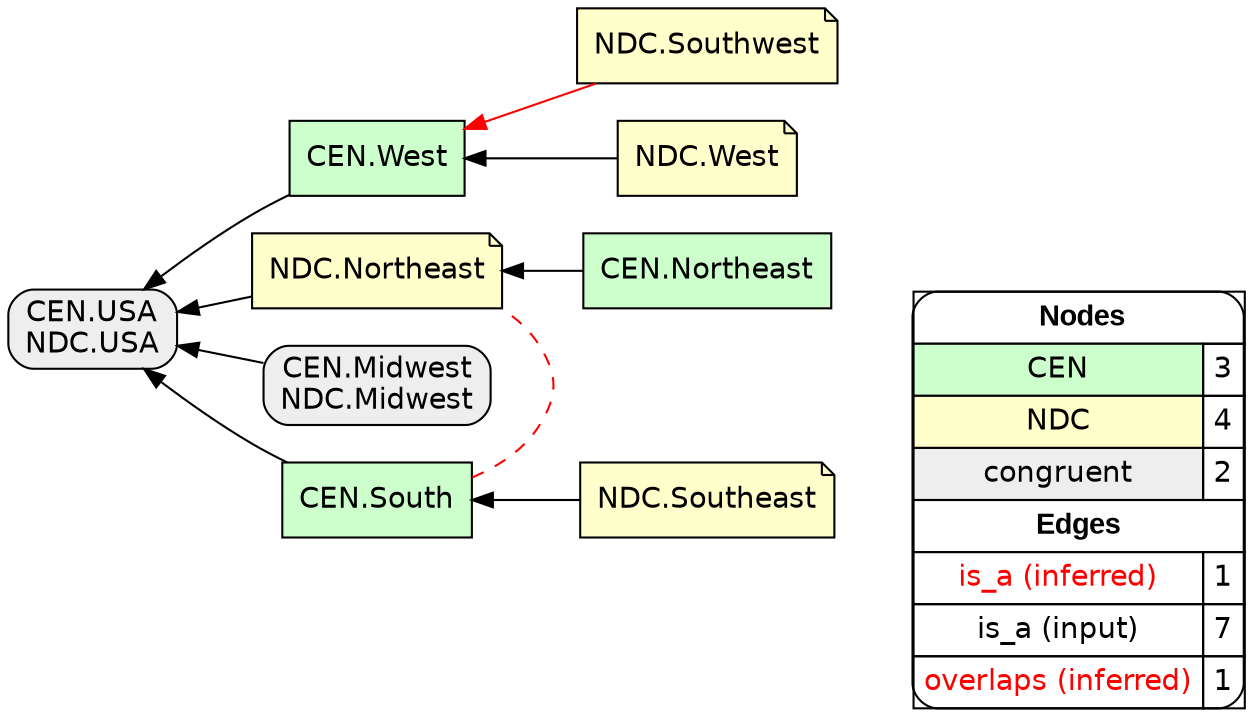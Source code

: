 digraph{
rankdir=RL
node[shape=box style=filled fillcolor="#CCFFCC" fontname="helvetica"] 
"CEN.South"
"CEN.West"
"CEN.Northeast"
node[shape=note style=filled fillcolor="#FFFFCC" fontname="helvetica"] 
"NDC.Southeast"
"NDC.Northeast"
"NDC.Southwest"
"NDC.West"
node[shape=box style="filled,rounded" fillcolor="#EEEEEE" fontname="helvetica"] 
"CEN.Midwest\nNDC.Midwest"
"CEN.USA\nNDC.USA"
edge[arrowhead=normal style=solid color="#FF0000" constraint=true penwidth=1]
"NDC.Southwest" -> "CEN.West"
edge[arrowhead=normal style=solid color="#000000" constraint=true penwidth=1]
"NDC.Northeast" -> "CEN.USA\nNDC.USA"
"NDC.Southeast" -> "CEN.South"
"CEN.Midwest\nNDC.Midwest" -> "CEN.USA\nNDC.USA"
"NDC.West" -> "CEN.West"
"CEN.Northeast" -> "NDC.Northeast"
"CEN.West" -> "CEN.USA\nNDC.USA"
"CEN.South" -> "CEN.USA\nNDC.USA"
edge[arrowhead=normal style=dotted color="#000000" constraint=true penwidth=1]
edge[arrowhead=none style=dashed color="#FF0000" constraint=false penwidth=1]
"CEN.South" -> "NDC.Northeast"
node[shape=box] 
{rank=source Legend [fillcolor= white margin=0 label=< 
 <TABLE BORDER="0" CELLBORDER="1" CELLSPACING="0" CELLPADDING="4"> 
<TR> <TD COLSPAN="2"><font face="Arial Black"> Nodes</font></TD> </TR> 
<TR> 
 <TD bgcolor="#CCFFCC" fontname="helvetica">CEN</TD> 
 <TD>3</TD> 
 </TR> 
<TR> 
 <TD bgcolor="#FFFFCC" fontname="helvetica">NDC</TD> 
 <TD>4</TD> 
 </TR> 
<TR> 
 <TD bgcolor="#EEEEEE" fontname="helvetica">congruent</TD> 
 <TD>2</TD> 
 </TR> 
<TR> <TD COLSPAN="2"><font face = "Arial Black"> Edges </font></TD> </TR> 
<TR> 
 <TD><font color ="#FF0000">is_a (inferred)</font></TD><TD>1</TD>
</TR>
<TR> 
 <TD><font color ="#000000">is_a (input)</font></TD><TD>7</TD>
</TR>
<TR> 
 <TD><font color ="#FF0000">overlaps (inferred)</font></TD><TD>1</TD>
</TR>
</TABLE> 
 >] } 
}
